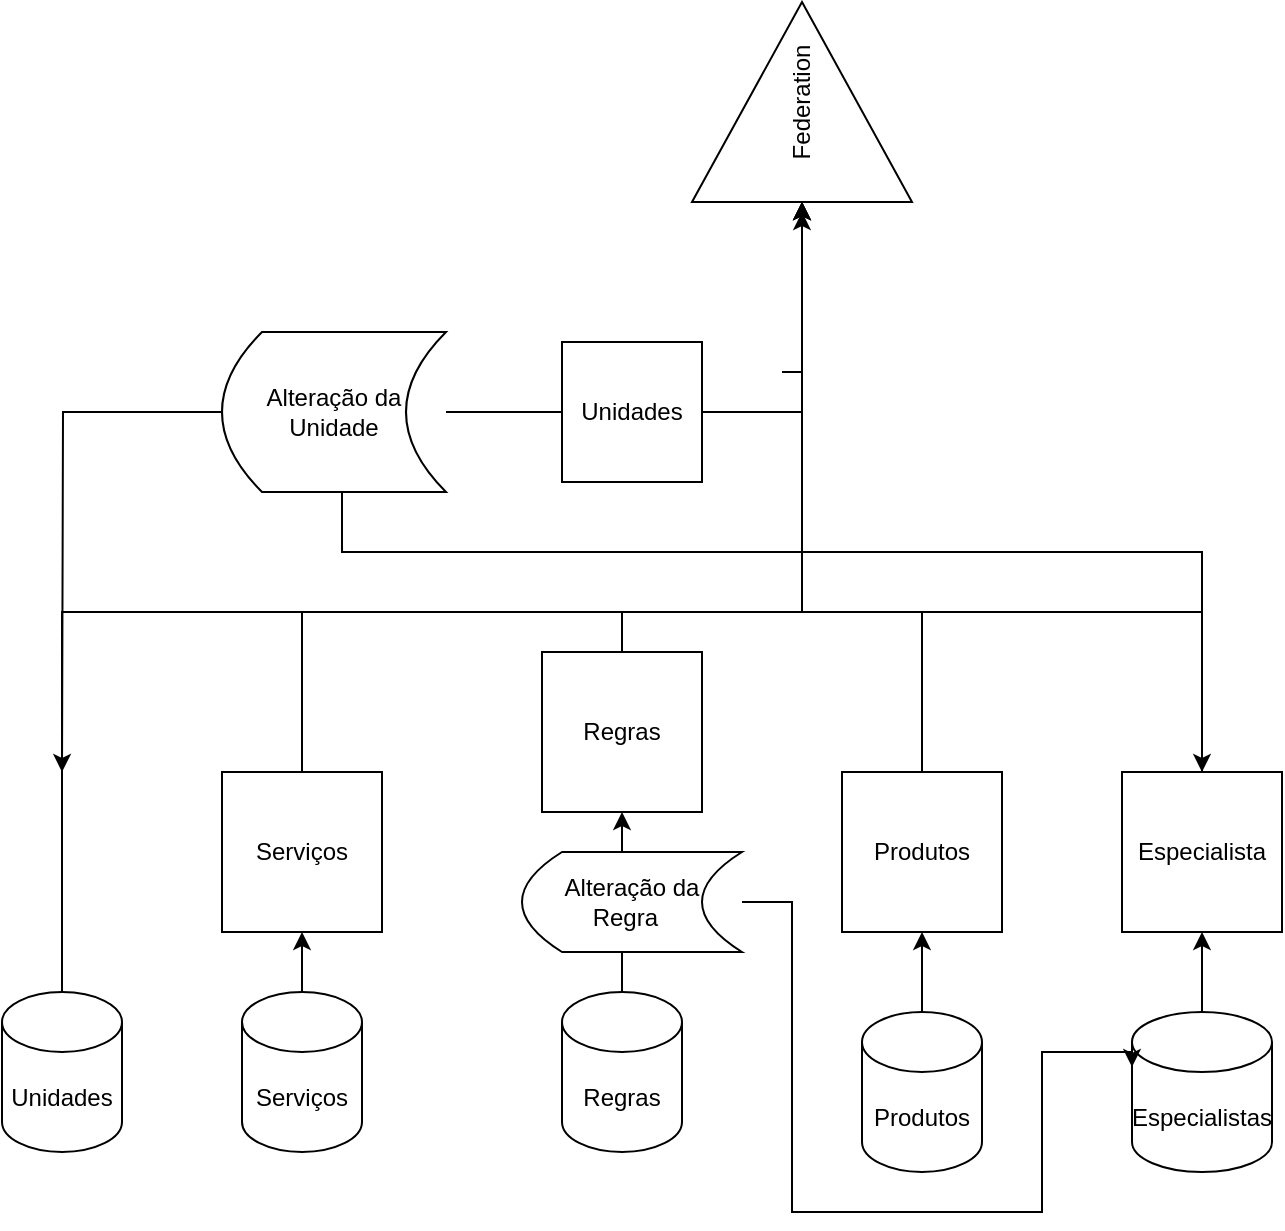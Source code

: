 <mxfile version="20.0.3" type="github">
  <diagram id="jRwxQuBZ4n3HDCxRHNiQ" name="Page-1">
    <mxGraphModel dx="2306" dy="1075" grid="1" gridSize="10" guides="1" tooltips="1" connect="1" arrows="1" fold="1" page="1" pageScale="1" pageWidth="827" pageHeight="1169" math="0" shadow="0">
      <root>
        <mxCell id="0" />
        <mxCell id="1" parent="0" />
        <mxCell id="E9wrrEjz9OF_2Pq9urvL-19" style="edgeStyle=orthogonalEdgeStyle;rounded=0;orthogonalLoop=1;jettySize=auto;html=1;" edge="1" parent="1" source="E9wrrEjz9OF_2Pq9urvL-14">
          <mxGeometry relative="1" as="geometry">
            <mxPoint x="440" y="470" as="targetPoint" />
            <Array as="points">
              <mxPoint x="640" y="670" />
              <mxPoint x="440" y="670" />
            </Array>
          </mxGeometry>
        </mxCell>
        <mxCell id="E9wrrEjz9OF_2Pq9urvL-10" value="Federation" style="triangle;whiteSpace=wrap;html=1;rotation=-90;" vertex="1" parent="1">
          <mxGeometry x="390" y="360" width="100" height="110" as="geometry" />
        </mxCell>
        <mxCell id="E9wrrEjz9OF_2Pq9urvL-13" style="edgeStyle=orthogonalEdgeStyle;rounded=0;orthogonalLoop=1;jettySize=auto;html=1;entryX=0;entryY=0.5;entryDx=0;entryDy=0;" edge="1" parent="1" source="E9wrrEjz9OF_2Pq9urvL-8" target="E9wrrEjz9OF_2Pq9urvL-10">
          <mxGeometry relative="1" as="geometry">
            <mxPoint x="352" y="620" as="targetPoint" />
            <Array as="points">
              <mxPoint x="500" y="670" />
              <mxPoint x="440" y="670" />
            </Array>
          </mxGeometry>
        </mxCell>
        <mxCell id="E9wrrEjz9OF_2Pq9urvL-12" style="edgeStyle=orthogonalEdgeStyle;rounded=0;orthogonalLoop=1;jettySize=auto;html=1;entryX=0;entryY=0.5;entryDx=0;entryDy=0;" edge="1" parent="1" source="E9wrrEjz9OF_2Pq9urvL-2" target="E9wrrEjz9OF_2Pq9urvL-10">
          <mxGeometry relative="1" as="geometry">
            <mxPoint x="420" y="510" as="targetPoint" />
            <Array as="points">
              <mxPoint x="350" y="670" />
              <mxPoint x="440" y="670" />
            </Array>
          </mxGeometry>
        </mxCell>
        <mxCell id="E9wrrEjz9OF_2Pq9urvL-22" value="" style="edgeStyle=orthogonalEdgeStyle;rounded=0;orthogonalLoop=1;jettySize=auto;html=1;entryX=0;entryY=0.5;entryDx=0;entryDy=0;startArrow=none;" edge="1" parent="1" source="E9wrrEjz9OF_2Pq9urvL-35" target="E9wrrEjz9OF_2Pq9urvL-10">
          <mxGeometry relative="1" as="geometry">
            <mxPoint x="442" y="570" as="targetPoint" />
            <Array as="points">
              <mxPoint x="440" y="570" />
            </Array>
          </mxGeometry>
        </mxCell>
        <mxCell id="E9wrrEjz9OF_2Pq9urvL-24" value="" style="edgeStyle=orthogonalEdgeStyle;rounded=0;orthogonalLoop=1;jettySize=auto;html=1;entryX=0.5;entryY=0;entryDx=0;entryDy=0;" edge="1" parent="1" source="E9wrrEjz9OF_2Pq9urvL-17">
          <mxGeometry relative="1" as="geometry">
            <mxPoint x="70" y="750" as="targetPoint" />
          </mxGeometry>
        </mxCell>
        <mxCell id="E9wrrEjz9OF_2Pq9urvL-33" value="" style="edgeStyle=orthogonalEdgeStyle;rounded=0;orthogonalLoop=1;jettySize=auto;html=1;entryX=0;entryY=0.5;entryDx=0;entryDy=0;exitX=0.5;exitY=0;exitDx=0;exitDy=0;exitPerimeter=0;" edge="1" parent="1" source="E9wrrEjz9OF_2Pq9urvL-27" target="E9wrrEjz9OF_2Pq9urvL-10">
          <mxGeometry relative="1" as="geometry">
            <mxPoint x="70" y="750" as="sourcePoint" />
            <Array as="points">
              <mxPoint x="70" y="670" />
              <mxPoint x="440" y="670" />
            </Array>
          </mxGeometry>
        </mxCell>
        <mxCell id="E9wrrEjz9OF_2Pq9urvL-27" value="Unidades" style="shape=cylinder3;whiteSpace=wrap;html=1;boundedLbl=1;backgroundOutline=1;size=15;" vertex="1" parent="1">
          <mxGeometry x="40" y="860" width="60" height="80" as="geometry" />
        </mxCell>
        <mxCell id="E9wrrEjz9OF_2Pq9urvL-35" value="Unidades" style="whiteSpace=wrap;html=1;aspect=fixed;" vertex="1" parent="1">
          <mxGeometry x="320" y="535" width="70" height="70" as="geometry" />
        </mxCell>
        <mxCell id="E9wrrEjz9OF_2Pq9urvL-36" value="" style="edgeStyle=orthogonalEdgeStyle;rounded=0;orthogonalLoop=1;jettySize=auto;html=1;entryX=0;entryY=0.5;entryDx=0;entryDy=0;endArrow=none;" edge="1" parent="1" source="E9wrrEjz9OF_2Pq9urvL-17" target="E9wrrEjz9OF_2Pq9urvL-35">
          <mxGeometry relative="1" as="geometry">
            <mxPoint x="262" y="570" as="sourcePoint" />
            <mxPoint x="440" y="465" as="targetPoint" />
            <Array as="points" />
          </mxGeometry>
        </mxCell>
        <mxCell id="E9wrrEjz9OF_2Pq9urvL-1" value="Regras" style="shape=cylinder3;whiteSpace=wrap;html=1;boundedLbl=1;backgroundOutline=1;size=15;" vertex="1" parent="1">
          <mxGeometry x="320" y="860" width="60" height="80" as="geometry" />
        </mxCell>
        <mxCell id="E9wrrEjz9OF_2Pq9urvL-2" value="Regras" style="whiteSpace=wrap;html=1;aspect=fixed;" vertex="1" parent="1">
          <mxGeometry x="310" y="690" width="80" height="80" as="geometry" />
        </mxCell>
        <mxCell id="E9wrrEjz9OF_2Pq9urvL-6" value="" style="edgeStyle=orthogonalEdgeStyle;rounded=0;orthogonalLoop=1;jettySize=auto;html=1;" edge="1" parent="1" source="E9wrrEjz9OF_2Pq9urvL-1" target="E9wrrEjz9OF_2Pq9urvL-2">
          <mxGeometry relative="1" as="geometry" />
        </mxCell>
        <mxCell id="E9wrrEjz9OF_2Pq9urvL-3" value="Serviços" style="shape=cylinder3;whiteSpace=wrap;html=1;boundedLbl=1;backgroundOutline=1;size=15;" vertex="1" parent="1">
          <mxGeometry x="160" y="860" width="60" height="80" as="geometry" />
        </mxCell>
        <mxCell id="E9wrrEjz9OF_2Pq9urvL-4" value="Serviços" style="whiteSpace=wrap;html=1;aspect=fixed;" vertex="1" parent="1">
          <mxGeometry x="150" y="750" width="80" height="80" as="geometry" />
        </mxCell>
        <mxCell id="E9wrrEjz9OF_2Pq9urvL-5" value="" style="edgeStyle=orthogonalEdgeStyle;rounded=0;orthogonalLoop=1;jettySize=auto;html=1;" edge="1" parent="1" source="E9wrrEjz9OF_2Pq9urvL-3" target="E9wrrEjz9OF_2Pq9urvL-4">
          <mxGeometry relative="1" as="geometry" />
        </mxCell>
        <mxCell id="E9wrrEjz9OF_2Pq9urvL-7" value="Produtos" style="shape=cylinder3;whiteSpace=wrap;html=1;boundedLbl=1;backgroundOutline=1;size=15;" vertex="1" parent="1">
          <mxGeometry x="470" y="870" width="60" height="80" as="geometry" />
        </mxCell>
        <mxCell id="E9wrrEjz9OF_2Pq9urvL-8" value="Produtos" style="whiteSpace=wrap;html=1;aspect=fixed;" vertex="1" parent="1">
          <mxGeometry x="460" y="750" width="80" height="80" as="geometry" />
        </mxCell>
        <mxCell id="E9wrrEjz9OF_2Pq9urvL-9" value="" style="edgeStyle=orthogonalEdgeStyle;rounded=0;orthogonalLoop=1;jettySize=auto;html=1;" edge="1" parent="1" source="E9wrrEjz9OF_2Pq9urvL-7" target="E9wrrEjz9OF_2Pq9urvL-8">
          <mxGeometry relative="1" as="geometry" />
        </mxCell>
        <mxCell id="E9wrrEjz9OF_2Pq9urvL-14" value="Especialista" style="whiteSpace=wrap;html=1;aspect=fixed;" vertex="1" parent="1">
          <mxGeometry x="600" y="750" width="80" height="80" as="geometry" />
        </mxCell>
        <mxCell id="E9wrrEjz9OF_2Pq9urvL-16" value="" style="edgeStyle=orthogonalEdgeStyle;rounded=0;orthogonalLoop=1;jettySize=auto;html=1;" edge="1" parent="1" source="E9wrrEjz9OF_2Pq9urvL-15" target="E9wrrEjz9OF_2Pq9urvL-14">
          <mxGeometry relative="1" as="geometry" />
        </mxCell>
        <mxCell id="E9wrrEjz9OF_2Pq9urvL-15" value="Especialistas" style="shape=cylinder3;whiteSpace=wrap;html=1;boundedLbl=1;backgroundOutline=1;size=15;" vertex="1" parent="1">
          <mxGeometry x="605" y="870" width="70" height="80" as="geometry" />
        </mxCell>
        <mxCell id="E9wrrEjz9OF_2Pq9urvL-34" style="edgeStyle=orthogonalEdgeStyle;rounded=0;orthogonalLoop=1;jettySize=auto;html=1;" edge="1" parent="1" source="E9wrrEjz9OF_2Pq9urvL-17" target="E9wrrEjz9OF_2Pq9urvL-14">
          <mxGeometry relative="1" as="geometry">
            <Array as="points">
              <mxPoint x="210" y="640" />
              <mxPoint x="640" y="640" />
            </Array>
          </mxGeometry>
        </mxCell>
        <mxCell id="E9wrrEjz9OF_2Pq9urvL-17" value="Alteração da Unidade" style="shape=dataStorage;whiteSpace=wrap;html=1;fixedSize=1;" vertex="1" parent="1">
          <mxGeometry x="150" y="530" width="112" height="80" as="geometry" />
        </mxCell>
        <mxCell id="E9wrrEjz9OF_2Pq9urvL-20" value="" style="edgeStyle=orthogonalEdgeStyle;rounded=0;orthogonalLoop=1;jettySize=auto;html=1;endArrow=none;" edge="1" parent="1" source="E9wrrEjz9OF_2Pq9urvL-4">
          <mxGeometry relative="1" as="geometry">
            <mxPoint x="190" y="750" as="sourcePoint" />
            <mxPoint x="430" y="550" as="targetPoint" />
            <Array as="points">
              <mxPoint x="190" y="670" />
              <mxPoint x="440" y="670" />
              <mxPoint x="440" y="550" />
            </Array>
          </mxGeometry>
        </mxCell>
        <mxCell id="E9wrrEjz9OF_2Pq9urvL-40" value="" style="edgeStyle=orthogonalEdgeStyle;rounded=0;orthogonalLoop=1;jettySize=auto;html=1;entryX=0;entryY=0;entryDx=0;entryDy=27.5;entryPerimeter=0;" edge="1" parent="1" source="E9wrrEjz9OF_2Pq9urvL-38" target="E9wrrEjz9OF_2Pq9urvL-15">
          <mxGeometry relative="1" as="geometry">
            <mxPoint x="600" y="896" as="targetPoint" />
            <Array as="points">
              <mxPoint x="435" y="815" />
              <mxPoint x="435" y="970" />
              <mxPoint x="560" y="970" />
              <mxPoint x="560" y="890" />
              <mxPoint x="605" y="890" />
            </Array>
          </mxGeometry>
        </mxCell>
        <mxCell id="E9wrrEjz9OF_2Pq9urvL-38" value="Alteração da Regra&amp;nbsp;&amp;nbsp;" style="shape=dataStorage;whiteSpace=wrap;html=1;fixedSize=1;" vertex="1" parent="1">
          <mxGeometry x="300" y="790" width="110" height="50" as="geometry" />
        </mxCell>
      </root>
    </mxGraphModel>
  </diagram>
</mxfile>
